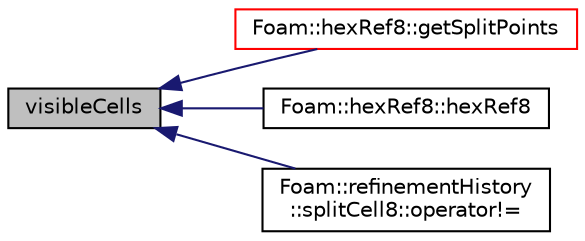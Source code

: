 digraph "visibleCells"
{
  bgcolor="transparent";
  edge [fontname="Helvetica",fontsize="10",labelfontname="Helvetica",labelfontsize="10"];
  node [fontname="Helvetica",fontsize="10",shape=record];
  rankdir="LR";
  Node1 [label="visibleCells",height=0.2,width=0.4,color="black", fillcolor="grey75", style="filled", fontcolor="black"];
  Node1 -> Node2 [dir="back",color="midnightblue",fontsize="10",style="solid",fontname="Helvetica"];
  Node2 [label="Foam::hexRef8::getSplitPoints",height=0.2,width=0.4,color="red",URL="$a01012.html#ae4a87faceb886e6577b904b8ef729095",tooltip="Return the points at the centre of top-level split cells. "];
  Node1 -> Node3 [dir="back",color="midnightblue",fontsize="10",style="solid",fontname="Helvetica"];
  Node3 [label="Foam::hexRef8::hexRef8",height=0.2,width=0.4,color="black",URL="$a01012.html#a38c122950a32c54a78c49acb2637ac88",tooltip="Construct from mesh, read_if_present refinement data. "];
  Node1 -> Node4 [dir="back",color="midnightblue",fontsize="10",style="solid",fontname="Helvetica"];
  Node4 [label="Foam::refinementHistory\l::splitCell8::operator!=",height=0.2,width=0.4,color="black",URL="$a02413.html#a1e17f85f526f22f1de56a41e89b8b90f"];
}
